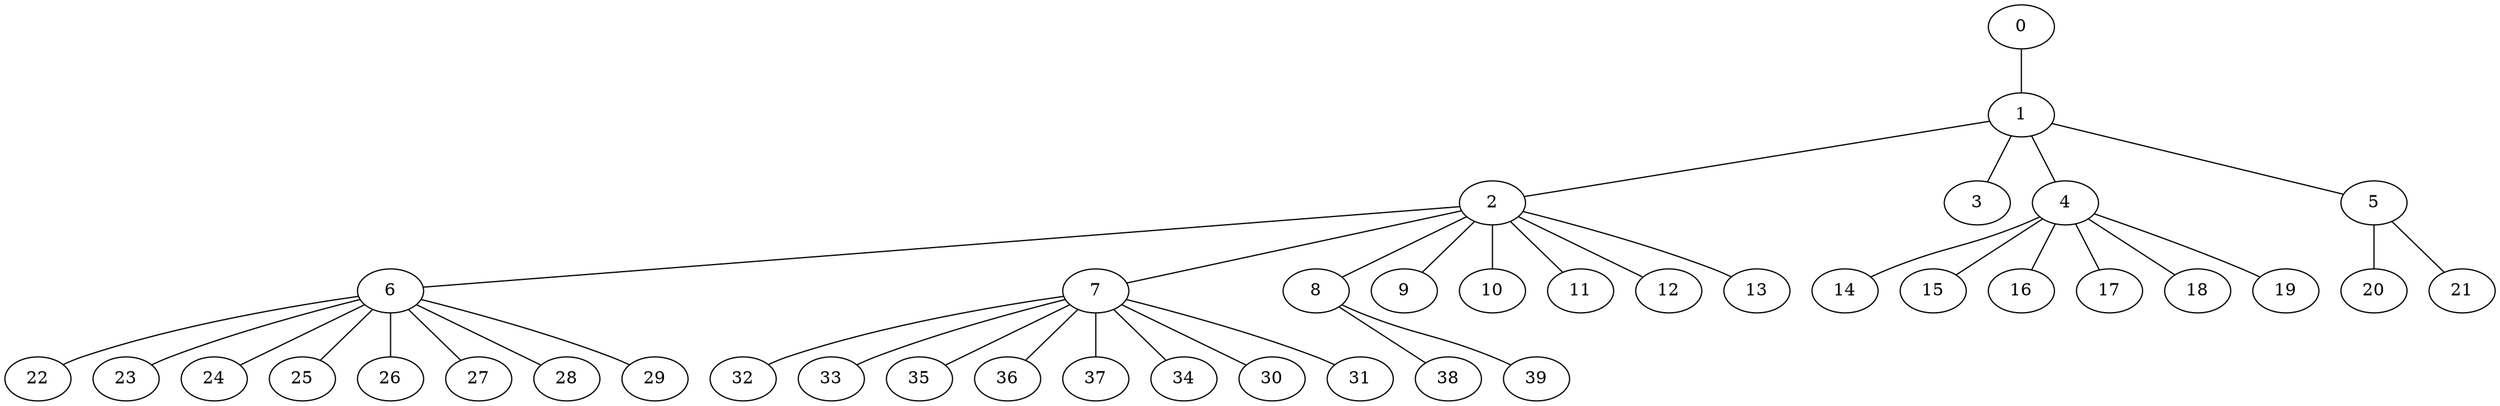 
graph graphname {
    0 -- 1
1 -- 2
1 -- 3
1 -- 4
1 -- 5
2 -- 6
2 -- 7
2 -- 8
2 -- 9
2 -- 10
2 -- 11
2 -- 12
2 -- 13
4 -- 14
4 -- 15
4 -- 16
4 -- 17
4 -- 18
4 -- 19
5 -- 20
5 -- 21
6 -- 22
6 -- 23
6 -- 24
6 -- 25
6 -- 26
6 -- 27
6 -- 28
6 -- 29
7 -- 32
7 -- 33
7 -- 35
7 -- 36
7 -- 37
7 -- 34
7 -- 30
7 -- 31
8 -- 38
8 -- 39

}
